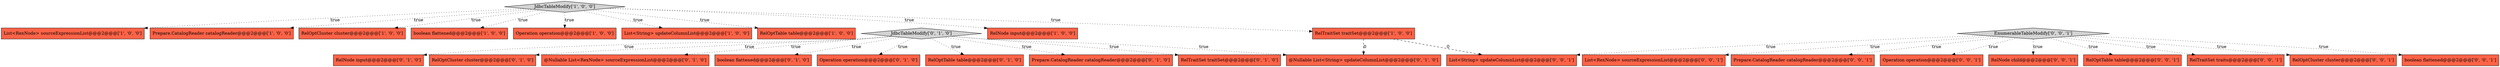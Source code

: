 digraph {
2 [style = filled, label = "JdbcTableModify['1', '0', '0']", fillcolor = lightgray, shape = diamond image = "AAA0AAABBB1BBB"];
6 [style = filled, label = "List<RexNode> sourceExpressionList@@@2@@@['1', '0', '0']", fillcolor = tomato, shape = box image = "AAA0AAABBB1BBB"];
12 [style = filled, label = "RelTraitSet traitSet@@@2@@@['0', '1', '0']", fillcolor = tomato, shape = box image = "AAA0AAABBB2BBB"];
20 [style = filled, label = "boolean flattened@@@2@@@['0', '0', '1']", fillcolor = tomato, shape = box image = "AAA0AAABBB3BBB"];
0 [style = filled, label = "Prepare.CatalogReader catalogReader@@@2@@@['1', '0', '0']", fillcolor = tomato, shape = box image = "AAA0AAABBB1BBB"];
10 [style = filled, label = "RelNode input@@@2@@@['0', '1', '0']", fillcolor = tomato, shape = box image = "AAA0AAABBB2BBB"];
1 [style = filled, label = "RelOptCluster cluster@@@2@@@['1', '0', '0']", fillcolor = tomato, shape = box image = "AAA0AAABBB1BBB"];
21 [style = filled, label = "List<RexNode> sourceExpressionList@@@2@@@['0', '0', '1']", fillcolor = tomato, shape = box image = "AAA0AAABBB3BBB"];
7 [style = filled, label = "boolean flattened@@@2@@@['1', '0', '0']", fillcolor = tomato, shape = box image = "AAA0AAABBB1BBB"];
5 [style = filled, label = "Operation operation@@@2@@@['1', '0', '0']", fillcolor = tomato, shape = box image = "AAA0AAABBB1BBB"];
26 [style = filled, label = "Prepare.CatalogReader catalogReader@@@2@@@['0', '0', '1']", fillcolor = tomato, shape = box image = "AAA0AAABBB3BBB"];
23 [style = filled, label = "Operation operation@@@2@@@['0', '0', '1']", fillcolor = tomato, shape = box image = "AAA0AAABBB3BBB"];
27 [style = filled, label = "RelNode child@@@2@@@['0', '0', '1']", fillcolor = tomato, shape = box image = "AAA0AAABBB3BBB"];
13 [style = filled, label = "RelOptCluster cluster@@@2@@@['0', '1', '0']", fillcolor = tomato, shape = box image = "AAA0AAABBB2BBB"];
4 [style = filled, label = "List<String> updateColumnList@@@2@@@['1', '0', '0']", fillcolor = tomato, shape = box image = "AAA0AAABBB1BBB"];
3 [style = filled, label = "RelOptTable table@@@2@@@['1', '0', '0']", fillcolor = tomato, shape = box image = "AAA0AAABBB1BBB"];
9 [style = filled, label = "RelTraitSet traitSet@@@2@@@['1', '0', '0']", fillcolor = tomato, shape = box image = "AAA1AAABBB1BBB"];
17 [style = filled, label = "@Nullable List<RexNode> sourceExpressionList@@@2@@@['0', '1', '0']", fillcolor = tomato, shape = box image = "AAA0AAABBB2BBB"];
19 [style = filled, label = "@Nullable List<String> updateColumnList@@@2@@@['0', '1', '0']", fillcolor = tomato, shape = box image = "AAA1AAABBB2BBB"];
15 [style = filled, label = "boolean flattened@@@2@@@['0', '1', '0']", fillcolor = tomato, shape = box image = "AAA0AAABBB2BBB"];
14 [style = filled, label = "Operation operation@@@2@@@['0', '1', '0']", fillcolor = tomato, shape = box image = "AAA0AAABBB2BBB"];
22 [style = filled, label = "RelOptTable table@@@2@@@['0', '0', '1']", fillcolor = tomato, shape = box image = "AAA0AAABBB3BBB"];
25 [style = filled, label = "RelTraitSet traits@@@2@@@['0', '0', '1']", fillcolor = tomato, shape = box image = "AAA0AAABBB3BBB"];
18 [style = filled, label = "JdbcTableModify['0', '1', '0']", fillcolor = lightgray, shape = diamond image = "AAA0AAABBB2BBB"];
11 [style = filled, label = "RelOptTable table@@@2@@@['0', '1', '0']", fillcolor = tomato, shape = box image = "AAA0AAABBB2BBB"];
24 [style = filled, label = "RelOptCluster cluster@@@2@@@['0', '0', '1']", fillcolor = tomato, shape = box image = "AAA0AAABBB3BBB"];
16 [style = filled, label = "Prepare.CatalogReader catalogReader@@@2@@@['0', '1', '0']", fillcolor = tomato, shape = box image = "AAA0AAABBB2BBB"];
28 [style = filled, label = "List<String> updateColumnList@@@2@@@['0', '0', '1']", fillcolor = tomato, shape = box image = "AAA0AAABBB3BBB"];
8 [style = filled, label = "RelNode input@@@2@@@['1', '0', '0']", fillcolor = tomato, shape = box image = "AAA0AAABBB1BBB"];
29 [style = filled, label = "EnumerableTableModify['0', '0', '1']", fillcolor = lightgray, shape = diamond image = "AAA0AAABBB3BBB"];
2->3 [style = dotted, label="true"];
2->0 [style = dotted, label="true"];
2->8 [style = dotted, label="true"];
18->16 [style = dotted, label="true"];
29->27 [style = dotted, label="true"];
9->28 [style = dashed, label="0"];
18->15 [style = dotted, label="true"];
18->19 [style = dotted, label="true"];
29->23 [style = dotted, label="true"];
29->26 [style = dotted, label="true"];
29->20 [style = dotted, label="true"];
18->14 [style = dotted, label="true"];
18->10 [style = dotted, label="true"];
9->19 [style = dashed, label="0"];
29->22 [style = dotted, label="true"];
18->11 [style = dotted, label="true"];
18->12 [style = dotted, label="true"];
2->9 [style = dotted, label="true"];
29->28 [style = dotted, label="true"];
2->6 [style = dotted, label="true"];
2->1 [style = dotted, label="true"];
2->7 [style = dotted, label="true"];
2->4 [style = dotted, label="true"];
29->21 [style = dotted, label="true"];
18->17 [style = dotted, label="true"];
2->5 [style = dotted, label="true"];
29->24 [style = dotted, label="true"];
29->25 [style = dotted, label="true"];
18->13 [style = dotted, label="true"];
}
